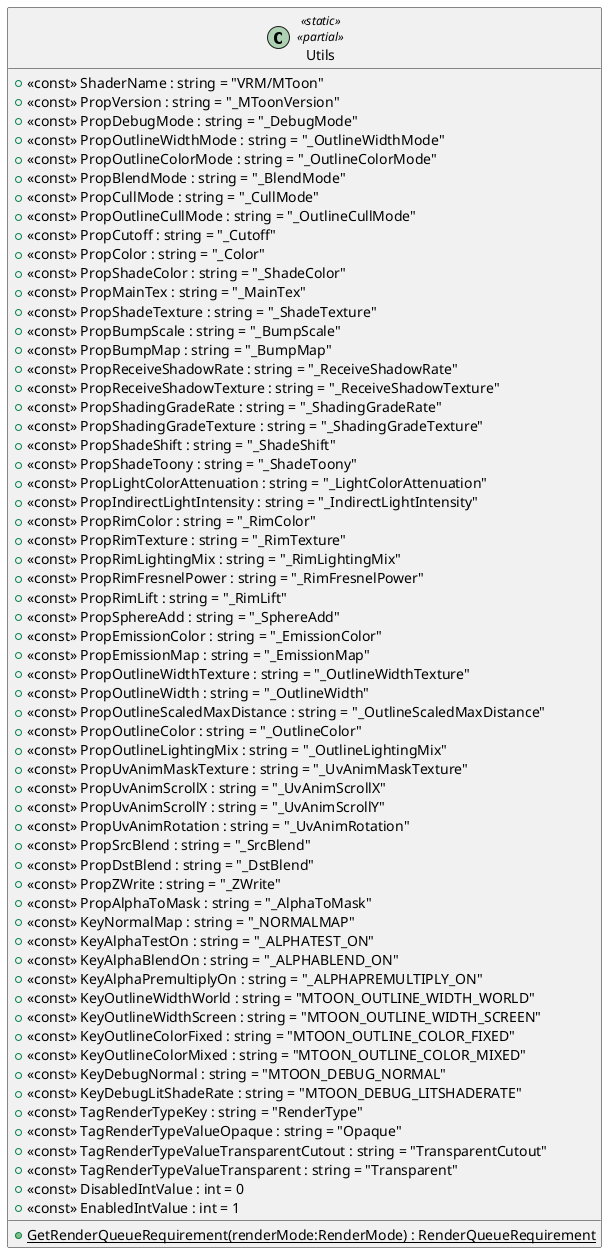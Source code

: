 @startuml
class Utils <<static>> <<partial>> {
    + <<const>> ShaderName : string = "VRM/MToon"
    + <<const>> PropVersion : string = "_MToonVersion"
    + <<const>> PropDebugMode : string = "_DebugMode"
    + <<const>> PropOutlineWidthMode : string = "_OutlineWidthMode"
    + <<const>> PropOutlineColorMode : string = "_OutlineColorMode"
    + <<const>> PropBlendMode : string = "_BlendMode"
    + <<const>> PropCullMode : string = "_CullMode"
    + <<const>> PropOutlineCullMode : string = "_OutlineCullMode"
    + <<const>> PropCutoff : string = "_Cutoff"
    + <<const>> PropColor : string = "_Color"
    + <<const>> PropShadeColor : string = "_ShadeColor"
    + <<const>> PropMainTex : string = "_MainTex"
    + <<const>> PropShadeTexture : string = "_ShadeTexture"
    + <<const>> PropBumpScale : string = "_BumpScale"
    + <<const>> PropBumpMap : string = "_BumpMap"
    + <<const>> PropReceiveShadowRate : string = "_ReceiveShadowRate"
    + <<const>> PropReceiveShadowTexture : string = "_ReceiveShadowTexture"
    + <<const>> PropShadingGradeRate : string = "_ShadingGradeRate"
    + <<const>> PropShadingGradeTexture : string = "_ShadingGradeTexture"
    + <<const>> PropShadeShift : string = "_ShadeShift"
    + <<const>> PropShadeToony : string = "_ShadeToony"
    + <<const>> PropLightColorAttenuation : string = "_LightColorAttenuation"
    + <<const>> PropIndirectLightIntensity : string = "_IndirectLightIntensity"
    + <<const>> PropRimColor : string = "_RimColor"
    + <<const>> PropRimTexture : string = "_RimTexture"
    + <<const>> PropRimLightingMix : string = "_RimLightingMix"
    + <<const>> PropRimFresnelPower : string = "_RimFresnelPower"
    + <<const>> PropRimLift : string = "_RimLift"
    + <<const>> PropSphereAdd : string = "_SphereAdd"
    + <<const>> PropEmissionColor : string = "_EmissionColor"
    + <<const>> PropEmissionMap : string = "_EmissionMap"
    + <<const>> PropOutlineWidthTexture : string = "_OutlineWidthTexture"
    + <<const>> PropOutlineWidth : string = "_OutlineWidth"
    + <<const>> PropOutlineScaledMaxDistance : string = "_OutlineScaledMaxDistance"
    + <<const>> PropOutlineColor : string = "_OutlineColor"
    + <<const>> PropOutlineLightingMix : string = "_OutlineLightingMix"
    + <<const>> PropUvAnimMaskTexture : string = "_UvAnimMaskTexture"
    + <<const>> PropUvAnimScrollX : string = "_UvAnimScrollX"
    + <<const>> PropUvAnimScrollY : string = "_UvAnimScrollY"
    + <<const>> PropUvAnimRotation : string = "_UvAnimRotation"
    + <<const>> PropSrcBlend : string = "_SrcBlend"
    + <<const>> PropDstBlend : string = "_DstBlend"
    + <<const>> PropZWrite : string = "_ZWrite"
    + <<const>> PropAlphaToMask : string = "_AlphaToMask"
    + <<const>> KeyNormalMap : string = "_NORMALMAP"
    + <<const>> KeyAlphaTestOn : string = "_ALPHATEST_ON"
    + <<const>> KeyAlphaBlendOn : string = "_ALPHABLEND_ON"
    + <<const>> KeyAlphaPremultiplyOn : string = "_ALPHAPREMULTIPLY_ON"
    + <<const>> KeyOutlineWidthWorld : string = "MTOON_OUTLINE_WIDTH_WORLD"
    + <<const>> KeyOutlineWidthScreen : string = "MTOON_OUTLINE_WIDTH_SCREEN"
    + <<const>> KeyOutlineColorFixed : string = "MTOON_OUTLINE_COLOR_FIXED"
    + <<const>> KeyOutlineColorMixed : string = "MTOON_OUTLINE_COLOR_MIXED"
    + <<const>> KeyDebugNormal : string = "MTOON_DEBUG_NORMAL"
    + <<const>> KeyDebugLitShadeRate : string = "MTOON_DEBUG_LITSHADERATE"
    + <<const>> TagRenderTypeKey : string = "RenderType"
    + <<const>> TagRenderTypeValueOpaque : string = "Opaque"
    + <<const>> TagRenderTypeValueTransparentCutout : string = "TransparentCutout"
    + <<const>> TagRenderTypeValueTransparent : string = "Transparent"
    + <<const>> DisabledIntValue : int = 0
    + <<const>> EnabledIntValue : int = 1
    + {static} GetRenderQueueRequirement(renderMode:RenderMode) : RenderQueueRequirement
}
@enduml
